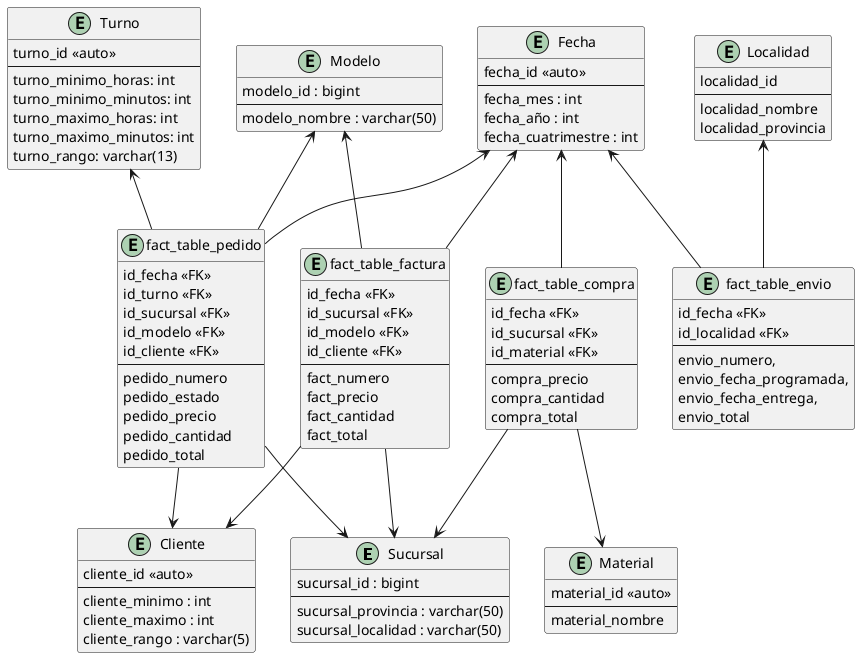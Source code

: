 @startuml BI
hide methods

entity Sucursal {
    sucursal_id : bigint
    --
    sucursal_provincia : varchar(50)
    sucursal_localidad : varchar(50)
}

entity Cliente {
    cliente_id <<auto>>
    --
    cliente_minimo : int
    cliente_maximo : int
    cliente_rango : varchar(5)
}

entity Modelo {
    modelo_id : bigint
    --
    modelo_nombre : varchar(50)
}

entity Fecha {
    fecha_id <<auto>>
    --
    fecha_mes : int
    fecha_año : int
    fecha_cuatrimestre : int
}

entity Material {
    material_id <<auto>>
    --
    material_nombre
}

entity Turno {
    turno_id <<auto>>
    --
    turno_minimo_horas: int
    turno_minimo_minutos: int
    turno_maximo_horas: int
    turno_maximo_minutos: int
    turno_rango: varchar(13)
}

entity Localidad {
    localidad_id
    --
    localidad_nombre
    localidad_provincia
}

entity fact_table_factura {
    id_fecha <<FK>>
    id_sucursal <<FK>>
    id_modelo <<FK>>
    id_cliente <<FK>>
    --
    fact_numero
    fact_precio
    fact_cantidad
    fact_total
}

entity fact_table_compra {
    id_fecha <<FK>>
    id_sucursal <<FK>>
    id_material <<FK>>
    --
    compra_precio
    compra_cantidad
    compra_total
}

entity fact_table_pedido {
    id_fecha <<FK>>
    id_turno <<FK>>
    id_sucursal <<FK>>
    id_modelo <<FK>>
    id_cliente <<FK>>
    --
    pedido_numero
    pedido_estado
    pedido_precio
    pedido_cantidad
    pedido_total
}

entity fact_table_envio {
    id_fecha <<FK>>
    id_localidad <<FK>>
    --
	envio_numero,
	envio_fecha_programada,
	envio_fecha_entrega,
	envio_total 
}


fact_table_factura --> Cliente
fact_table_factura --> Sucursal
Fecha <-- fact_table_factura
Modelo <-- fact_table_factura

Fecha <-- fact_table_compra
fact_table_compra --> Sucursal
fact_table_compra --> Material

fact_table_pedido --> Cliente
fact_table_pedido --> Sucursal
Fecha <-- fact_table_pedido
Modelo <-- fact_table_pedido
Turno <-- fact_table_pedido



Fecha <-- fact_table_envio
Localidad <-- fact_table_envio

@enduml